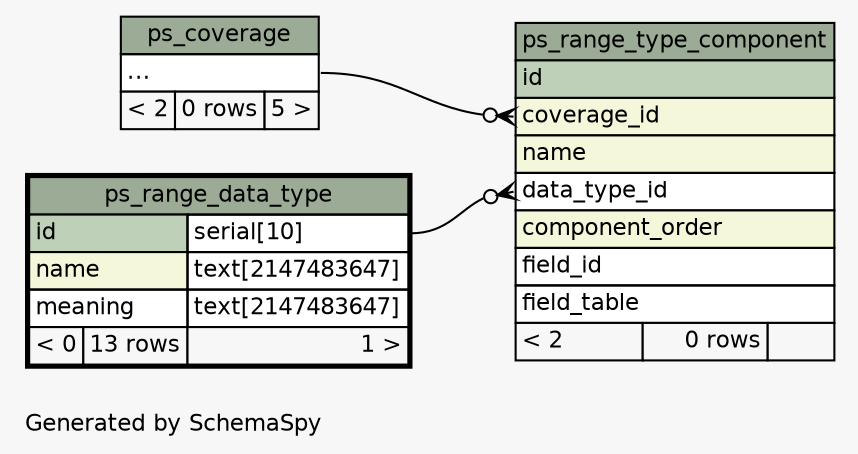 // dot 2.26.3 on Linux 3.2.0-58-generic
// SchemaSpy rev 590
digraph "twoDegreesRelationshipsDiagram" {
  graph [
    rankdir="RL"
    bgcolor="#f7f7f7"
    label="\nGenerated by SchemaSpy"
    labeljust="l"
    nodesep="0.18"
    ranksep="0.46"
    fontname="Helvetica"
    fontsize="11"
  ];
  node [
    fontname="Helvetica"
    fontsize="11"
    shape="plaintext"
  ];
  edge [
    arrowsize="0.8"
  ];
  "ps_range_type_component":"coverage_id":w -> "ps_coverage":"elipses":e [arrowhead=none dir=back arrowtail=crowodot];
  "ps_range_type_component":"data_type_id":w -> "ps_range_data_type":"id.type":e [arrowhead=none dir=back arrowtail=crowodot];
  "ps_coverage" [
    label=<
    <TABLE BORDER="0" CELLBORDER="1" CELLSPACING="0" BGCOLOR="#ffffff">
      <TR><TD COLSPAN="3" BGCOLOR="#9bab96" ALIGN="CENTER">ps_coverage</TD></TR>
      <TR><TD PORT="elipses" COLSPAN="3" ALIGN="LEFT">...</TD></TR>
      <TR><TD ALIGN="LEFT" BGCOLOR="#f7f7f7">&lt; 2</TD><TD ALIGN="RIGHT" BGCOLOR="#f7f7f7">0 rows</TD><TD ALIGN="RIGHT" BGCOLOR="#f7f7f7">5 &gt;</TD></TR>
    </TABLE>>
    URL="ps_coverage.html"
    tooltip="ps_coverage"
  ];
  "ps_range_data_type" [
    label=<
    <TABLE BORDER="2" CELLBORDER="1" CELLSPACING="0" BGCOLOR="#ffffff">
      <TR><TD COLSPAN="3" BGCOLOR="#9bab96" ALIGN="CENTER">ps_range_data_type</TD></TR>
      <TR><TD PORT="id" COLSPAN="2" BGCOLOR="#bed1b8" ALIGN="LEFT">id</TD><TD PORT="id.type" ALIGN="LEFT">serial[10]</TD></TR>
      <TR><TD PORT="name" COLSPAN="2" BGCOLOR="#f4f7da" ALIGN="LEFT">name</TD><TD PORT="name.type" ALIGN="LEFT">text[2147483647]</TD></TR>
      <TR><TD PORT="meaning" COLSPAN="2" ALIGN="LEFT">meaning</TD><TD PORT="meaning.type" ALIGN="LEFT">text[2147483647]</TD></TR>
      <TR><TD ALIGN="LEFT" BGCOLOR="#f7f7f7">&lt; 0</TD><TD ALIGN="RIGHT" BGCOLOR="#f7f7f7">13 rows</TD><TD ALIGN="RIGHT" BGCOLOR="#f7f7f7">1 &gt;</TD></TR>
    </TABLE>>
    URL="ps_range_data_type.html"
    tooltip="ps_range_data_type"
  ];
  "ps_range_type_component" [
    label=<
    <TABLE BORDER="0" CELLBORDER="1" CELLSPACING="0" BGCOLOR="#ffffff">
      <TR><TD COLSPAN="3" BGCOLOR="#9bab96" ALIGN="CENTER">ps_range_type_component</TD></TR>
      <TR><TD PORT="id" COLSPAN="3" BGCOLOR="#bed1b8" ALIGN="LEFT">id</TD></TR>
      <TR><TD PORT="coverage_id" COLSPAN="3" BGCOLOR="#f4f7da" ALIGN="LEFT">coverage_id</TD></TR>
      <TR><TD PORT="name" COLSPAN="3" BGCOLOR="#f4f7da" ALIGN="LEFT">name</TD></TR>
      <TR><TD PORT="data_type_id" COLSPAN="3" ALIGN="LEFT">data_type_id</TD></TR>
      <TR><TD PORT="component_order" COLSPAN="3" BGCOLOR="#f4f7da" ALIGN="LEFT">component_order</TD></TR>
      <TR><TD PORT="field_id" COLSPAN="3" ALIGN="LEFT">field_id</TD></TR>
      <TR><TD PORT="field_table" COLSPAN="3" ALIGN="LEFT">field_table</TD></TR>
      <TR><TD ALIGN="LEFT" BGCOLOR="#f7f7f7">&lt; 2</TD><TD ALIGN="RIGHT" BGCOLOR="#f7f7f7">0 rows</TD><TD ALIGN="RIGHT" BGCOLOR="#f7f7f7">  </TD></TR>
    </TABLE>>
    URL="ps_range_type_component.html"
    tooltip="ps_range_type_component"
  ];
}
